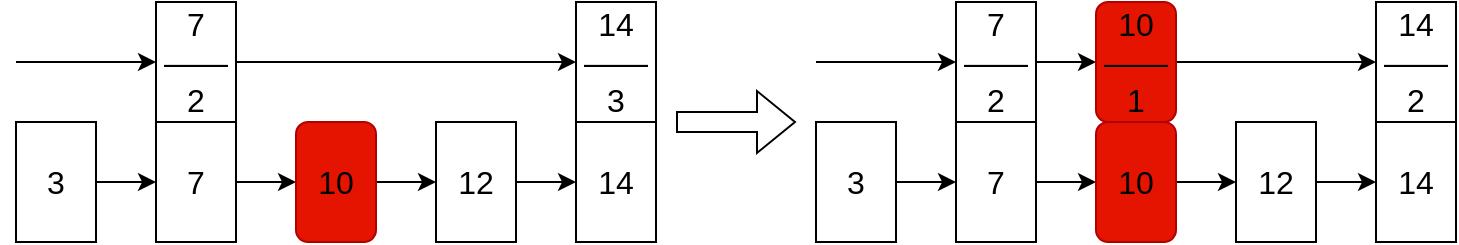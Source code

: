 <mxfile version="22.1.18" type="device">
  <diagram name="第 1 页" id="e3E_jAcYpOixN6wyQfGJ">
    <mxGraphModel dx="1434" dy="836" grid="1" gridSize="10" guides="1" tooltips="1" connect="1" arrows="1" fold="1" page="1" pageScale="1" pageWidth="827" pageHeight="1169" background="#ffffff" math="0" shadow="0">
      <root>
        <mxCell id="0" />
        <mxCell id="1" parent="0" />
        <mxCell id="41ktgsiY6_qsG5R2JAy9-5" style="edgeStyle=orthogonalEdgeStyle;rounded=0;orthogonalLoop=1;jettySize=auto;html=1;exitX=1;exitY=0.5;exitDx=0;exitDy=0;entryX=0;entryY=0.5;entryDx=0;entryDy=0;fontSize=16;" edge="1" parent="1" source="ktZTPxqYLBE77nywF94--1" target="ktZTPxqYLBE77nywF94--2">
          <mxGeometry relative="1" as="geometry" />
        </mxCell>
        <mxCell id="ktZTPxqYLBE77nywF94--1" value="3" style="rounded=0;whiteSpace=wrap;html=1;fontSize=16;" parent="1" vertex="1">
          <mxGeometry x="350" y="400" width="40" height="60" as="geometry" />
        </mxCell>
        <mxCell id="41ktgsiY6_qsG5R2JAy9-6" style="edgeStyle=orthogonalEdgeStyle;rounded=0;orthogonalLoop=1;jettySize=auto;html=1;exitX=1;exitY=0.5;exitDx=0;exitDy=0;fontSize=16;" edge="1" parent="1" source="ktZTPxqYLBE77nywF94--2" target="41ktgsiY6_qsG5R2JAy9-2">
          <mxGeometry relative="1" as="geometry" />
        </mxCell>
        <mxCell id="ktZTPxqYLBE77nywF94--2" value="7" style="rounded=0;whiteSpace=wrap;html=1;fontSize=16;" parent="1" vertex="1">
          <mxGeometry x="420" y="400" width="40" height="60" as="geometry" />
        </mxCell>
        <mxCell id="41ktgsiY6_qsG5R2JAy9-8" style="edgeStyle=orthogonalEdgeStyle;rounded=0;orthogonalLoop=1;jettySize=auto;html=1;exitX=1;exitY=0.5;exitDx=0;exitDy=0;fontSize=16;" edge="1" parent="1" source="ktZTPxqYLBE77nywF94--4" target="ktZTPxqYLBE77nywF94--5">
          <mxGeometry relative="1" as="geometry" />
        </mxCell>
        <mxCell id="ktZTPxqYLBE77nywF94--4" value="12" style="rounded=0;whiteSpace=wrap;html=1;fontSize=16;" parent="1" vertex="1">
          <mxGeometry x="560" y="400" width="40" height="60" as="geometry" />
        </mxCell>
        <mxCell id="ktZTPxqYLBE77nywF94--5" value="14" style="rounded=0;whiteSpace=wrap;html=1;fontSize=16;" parent="1" vertex="1">
          <mxGeometry x="630" y="400" width="40" height="60" as="geometry" />
        </mxCell>
        <mxCell id="41ktgsiY6_qsG5R2JAy9-7" style="edgeStyle=orthogonalEdgeStyle;rounded=0;orthogonalLoop=1;jettySize=auto;html=1;exitX=1;exitY=0.5;exitDx=0;exitDy=0;entryX=0;entryY=0.5;entryDx=0;entryDy=0;fontSize=16;" edge="1" parent="1" source="41ktgsiY6_qsG5R2JAy9-2" target="ktZTPxqYLBE77nywF94--4">
          <mxGeometry relative="1" as="geometry" />
        </mxCell>
        <mxCell id="41ktgsiY6_qsG5R2JAy9-2" value="10" style="rounded=1;whiteSpace=wrap;html=1;shadow=0;glass=0;fontSize=16;labelBackgroundColor=none;fillColor=#e51400;fontColor=#000000;strokeColor=#B20000;" vertex="1" parent="1">
          <mxGeometry x="490" y="400" width="40" height="60" as="geometry" />
        </mxCell>
        <mxCell id="41ktgsiY6_qsG5R2JAy9-10" style="edgeStyle=orthogonalEdgeStyle;rounded=0;orthogonalLoop=1;jettySize=auto;html=1;exitX=1;exitY=0.5;exitDx=0;exitDy=0;entryX=0;entryY=0.5;entryDx=0;entryDy=0;fontSize=16;" edge="1" parent="1" source="41ktgsiY6_qsG5R2JAy9-3" target="41ktgsiY6_qsG5R2JAy9-4">
          <mxGeometry relative="1" as="geometry" />
        </mxCell>
        <mxCell id="41ktgsiY6_qsG5R2JAy9-3" value="7&lt;br style=&quot;font-size: 16px;&quot;&gt;——&lt;br style=&quot;font-size: 16px;&quot;&gt;2" style="rounded=0;whiteSpace=wrap;html=1;fontSize=16;" vertex="1" parent="1">
          <mxGeometry x="420" y="340" width="40" height="60" as="geometry" />
        </mxCell>
        <mxCell id="41ktgsiY6_qsG5R2JAy9-4" value="14&lt;br style=&quot;font-size: 16px;&quot;&gt;——&lt;br style=&quot;font-size: 16px;&quot;&gt;3" style="rounded=0;whiteSpace=wrap;html=1;fontSize=16;" vertex="1" parent="1">
          <mxGeometry x="630" y="340" width="40" height="60" as="geometry" />
        </mxCell>
        <mxCell id="41ktgsiY6_qsG5R2JAy9-9" value="" style="endArrow=classic;html=1;rounded=0;entryX=0;entryY=0.5;entryDx=0;entryDy=0;fontSize=16;" edge="1" parent="1" target="41ktgsiY6_qsG5R2JAy9-3">
          <mxGeometry width="50" height="50" relative="1" as="geometry">
            <mxPoint x="350" y="370" as="sourcePoint" />
            <mxPoint x="440" y="440" as="targetPoint" />
          </mxGeometry>
        </mxCell>
        <mxCell id="41ktgsiY6_qsG5R2JAy9-11" style="edgeStyle=orthogonalEdgeStyle;rounded=0;orthogonalLoop=1;jettySize=auto;html=1;exitX=1;exitY=0.5;exitDx=0;exitDy=0;entryX=0;entryY=0.5;entryDx=0;entryDy=0;fontSize=16;" edge="1" parent="1" source="41ktgsiY6_qsG5R2JAy9-12" target="41ktgsiY6_qsG5R2JAy9-14">
          <mxGeometry relative="1" as="geometry" />
        </mxCell>
        <mxCell id="41ktgsiY6_qsG5R2JAy9-12" value="3" style="rounded=0;whiteSpace=wrap;html=1;fontSize=16;" vertex="1" parent="1">
          <mxGeometry x="750" y="400" width="40" height="60" as="geometry" />
        </mxCell>
        <mxCell id="41ktgsiY6_qsG5R2JAy9-13" style="edgeStyle=orthogonalEdgeStyle;rounded=0;orthogonalLoop=1;jettySize=auto;html=1;exitX=1;exitY=0.5;exitDx=0;exitDy=0;fontSize=16;" edge="1" parent="1" source="41ktgsiY6_qsG5R2JAy9-14" target="41ktgsiY6_qsG5R2JAy9-19">
          <mxGeometry relative="1" as="geometry" />
        </mxCell>
        <mxCell id="41ktgsiY6_qsG5R2JAy9-14" value="7" style="rounded=0;whiteSpace=wrap;html=1;fontSize=16;" vertex="1" parent="1">
          <mxGeometry x="820" y="400" width="40" height="60" as="geometry" />
        </mxCell>
        <mxCell id="41ktgsiY6_qsG5R2JAy9-15" style="edgeStyle=orthogonalEdgeStyle;rounded=0;orthogonalLoop=1;jettySize=auto;html=1;exitX=1;exitY=0.5;exitDx=0;exitDy=0;fontSize=16;" edge="1" parent="1" source="41ktgsiY6_qsG5R2JAy9-16" target="41ktgsiY6_qsG5R2JAy9-17">
          <mxGeometry relative="1" as="geometry" />
        </mxCell>
        <mxCell id="41ktgsiY6_qsG5R2JAy9-16" value="12" style="rounded=0;whiteSpace=wrap;html=1;fontSize=16;" vertex="1" parent="1">
          <mxGeometry x="960" y="400" width="40" height="60" as="geometry" />
        </mxCell>
        <mxCell id="41ktgsiY6_qsG5R2JAy9-17" value="14" style="rounded=0;whiteSpace=wrap;html=1;fontSize=16;" vertex="1" parent="1">
          <mxGeometry x="1030" y="400" width="40" height="60" as="geometry" />
        </mxCell>
        <mxCell id="41ktgsiY6_qsG5R2JAy9-18" style="edgeStyle=orthogonalEdgeStyle;rounded=0;orthogonalLoop=1;jettySize=auto;html=1;exitX=1;exitY=0.5;exitDx=0;exitDy=0;entryX=0;entryY=0.5;entryDx=0;entryDy=0;fontSize=16;" edge="1" parent="1" source="41ktgsiY6_qsG5R2JAy9-19" target="41ktgsiY6_qsG5R2JAy9-16">
          <mxGeometry relative="1" as="geometry" />
        </mxCell>
        <mxCell id="41ktgsiY6_qsG5R2JAy9-19" value="10" style="rounded=1;whiteSpace=wrap;html=1;shadow=0;glass=0;fontSize=16;fillColor=#e51400;fontColor=#000000;strokeColor=#B20000;" vertex="1" parent="1">
          <mxGeometry x="890" y="400" width="40" height="60" as="geometry" />
        </mxCell>
        <mxCell id="41ktgsiY6_qsG5R2JAy9-20" style="edgeStyle=orthogonalEdgeStyle;rounded=0;orthogonalLoop=1;jettySize=auto;html=1;exitX=1;exitY=0.5;exitDx=0;exitDy=0;entryX=0;entryY=0.5;entryDx=0;entryDy=0;fontSize=16;" edge="1" parent="1" source="41ktgsiY6_qsG5R2JAy9-21" target="41ktgsiY6_qsG5R2JAy9-24">
          <mxGeometry relative="1" as="geometry" />
        </mxCell>
        <mxCell id="41ktgsiY6_qsG5R2JAy9-21" value="7&lt;br style=&quot;font-size: 16px;&quot;&gt;——&lt;br style=&quot;font-size: 16px;&quot;&gt;2" style="rounded=0;whiteSpace=wrap;html=1;fontSize=16;" vertex="1" parent="1">
          <mxGeometry x="820" y="340" width="40" height="60" as="geometry" />
        </mxCell>
        <mxCell id="41ktgsiY6_qsG5R2JAy9-22" value="14&lt;br style=&quot;font-size: 16px;&quot;&gt;——&lt;br style=&quot;font-size: 16px;&quot;&gt;2" style="rounded=0;whiteSpace=wrap;html=1;fontSize=16;" vertex="1" parent="1">
          <mxGeometry x="1030" y="340" width="40" height="60" as="geometry" />
        </mxCell>
        <mxCell id="41ktgsiY6_qsG5R2JAy9-23" value="" style="endArrow=classic;html=1;rounded=0;entryX=0;entryY=0.5;entryDx=0;entryDy=0;fontSize=16;" edge="1" parent="1" target="41ktgsiY6_qsG5R2JAy9-21">
          <mxGeometry width="50" height="50" relative="1" as="geometry">
            <mxPoint x="750" y="370" as="sourcePoint" />
            <mxPoint x="840" y="440" as="targetPoint" />
          </mxGeometry>
        </mxCell>
        <mxCell id="41ktgsiY6_qsG5R2JAy9-25" style="edgeStyle=orthogonalEdgeStyle;rounded=0;orthogonalLoop=1;jettySize=auto;html=1;exitX=1;exitY=0.5;exitDx=0;exitDy=0;entryX=0;entryY=0.5;entryDx=0;entryDy=0;fontSize=16;" edge="1" parent="1" source="41ktgsiY6_qsG5R2JAy9-24" target="41ktgsiY6_qsG5R2JAy9-22">
          <mxGeometry relative="1" as="geometry" />
        </mxCell>
        <mxCell id="41ktgsiY6_qsG5R2JAy9-24" value="10&lt;br style=&quot;font-size: 16px;&quot;&gt;——&lt;br style=&quot;font-size: 16px;&quot;&gt;1" style="rounded=1;whiteSpace=wrap;html=1;shadow=0;glass=0;fontSize=16;fillColor=#e51400;fontColor=#000000;strokeColor=#B20000;" vertex="1" parent="1">
          <mxGeometry x="890" y="340" width="40" height="60" as="geometry" />
        </mxCell>
        <mxCell id="41ktgsiY6_qsG5R2JAy9-26" value="" style="shape=flexArrow;endArrow=classic;html=1;rounded=0;fontSize=16;" edge="1" parent="1">
          <mxGeometry width="50" height="50" relative="1" as="geometry">
            <mxPoint x="680" y="400" as="sourcePoint" />
            <mxPoint x="740" y="400" as="targetPoint" />
          </mxGeometry>
        </mxCell>
      </root>
    </mxGraphModel>
  </diagram>
</mxfile>
